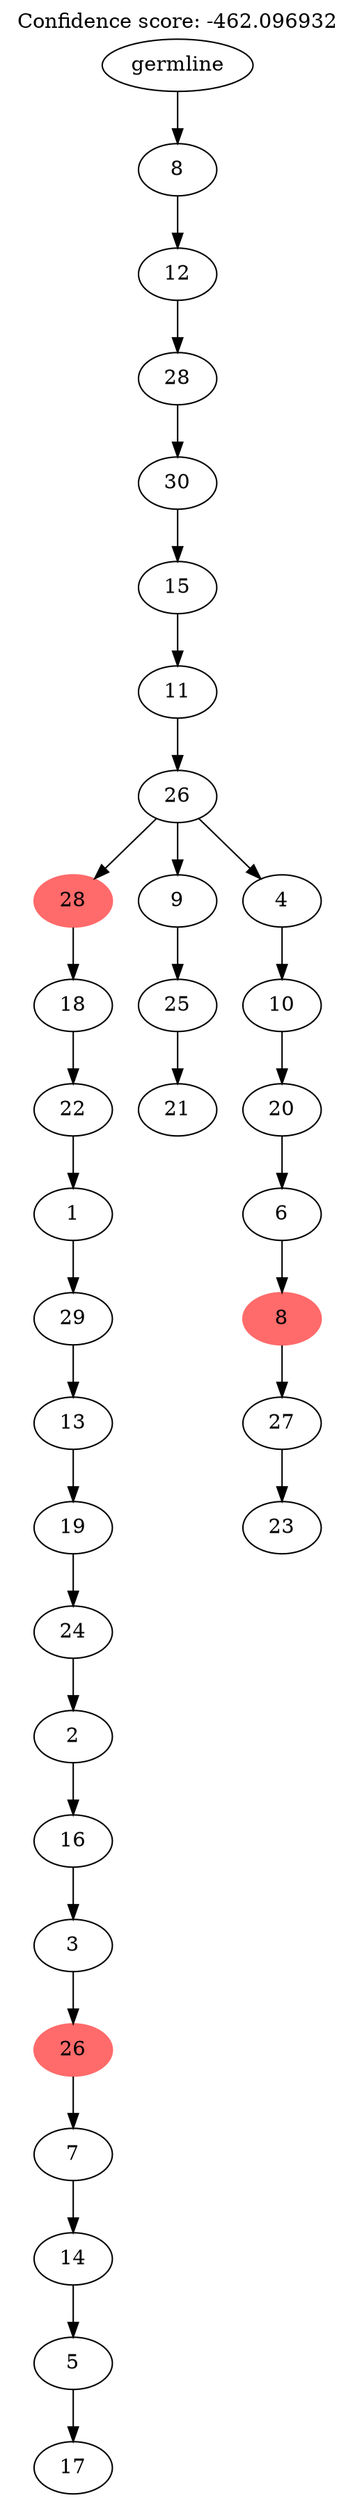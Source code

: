 digraph g {
	"32" -> "33";
	"33" [label="17"];
	"31" -> "32";
	"32" [label="5"];
	"30" -> "31";
	"31" [label="14"];
	"29" -> "30";
	"30" [label="7"];
	"28" -> "29";
	"29" [color=indianred1, style=filled, label="26"];
	"27" -> "28";
	"28" [label="3"];
	"26" -> "27";
	"27" [label="16"];
	"25" -> "26";
	"26" [label="2"];
	"24" -> "25";
	"25" [label="24"];
	"23" -> "24";
	"24" [label="19"];
	"22" -> "23";
	"23" [label="13"];
	"21" -> "22";
	"22" [label="29"];
	"20" -> "21";
	"21" [label="1"];
	"19" -> "20";
	"20" [label="22"];
	"18" -> "19";
	"19" [label="18"];
	"16" -> "17";
	"17" [label="21"];
	"15" -> "16";
	"16" [label="25"];
	"13" -> "14";
	"14" [label="23"];
	"12" -> "13";
	"13" [label="27"];
	"11" -> "12";
	"12" [color=indianred1, style=filled, label="8"];
	"10" -> "11";
	"11" [label="6"];
	"9" -> "10";
	"10" [label="20"];
	"8" -> "9";
	"9" [label="10"];
	"7" -> "8";
	"8" [label="4"];
	"7" -> "15";
	"15" [label="9"];
	"7" -> "18";
	"18" [color=indianred1, style=filled, label="28"];
	"6" -> "7";
	"7" [label="26"];
	"5" -> "6";
	"6" [label="11"];
	"4" -> "5";
	"5" [label="15"];
	"3" -> "4";
	"4" [label="30"];
	"2" -> "3";
	"3" [label="28"];
	"1" -> "2";
	"2" [label="12"];
	"0" -> "1";
	"1" [label="8"];
	"0" [label="germline"];
	labelloc="t";
	label="Confidence score: -462.096932";
}
